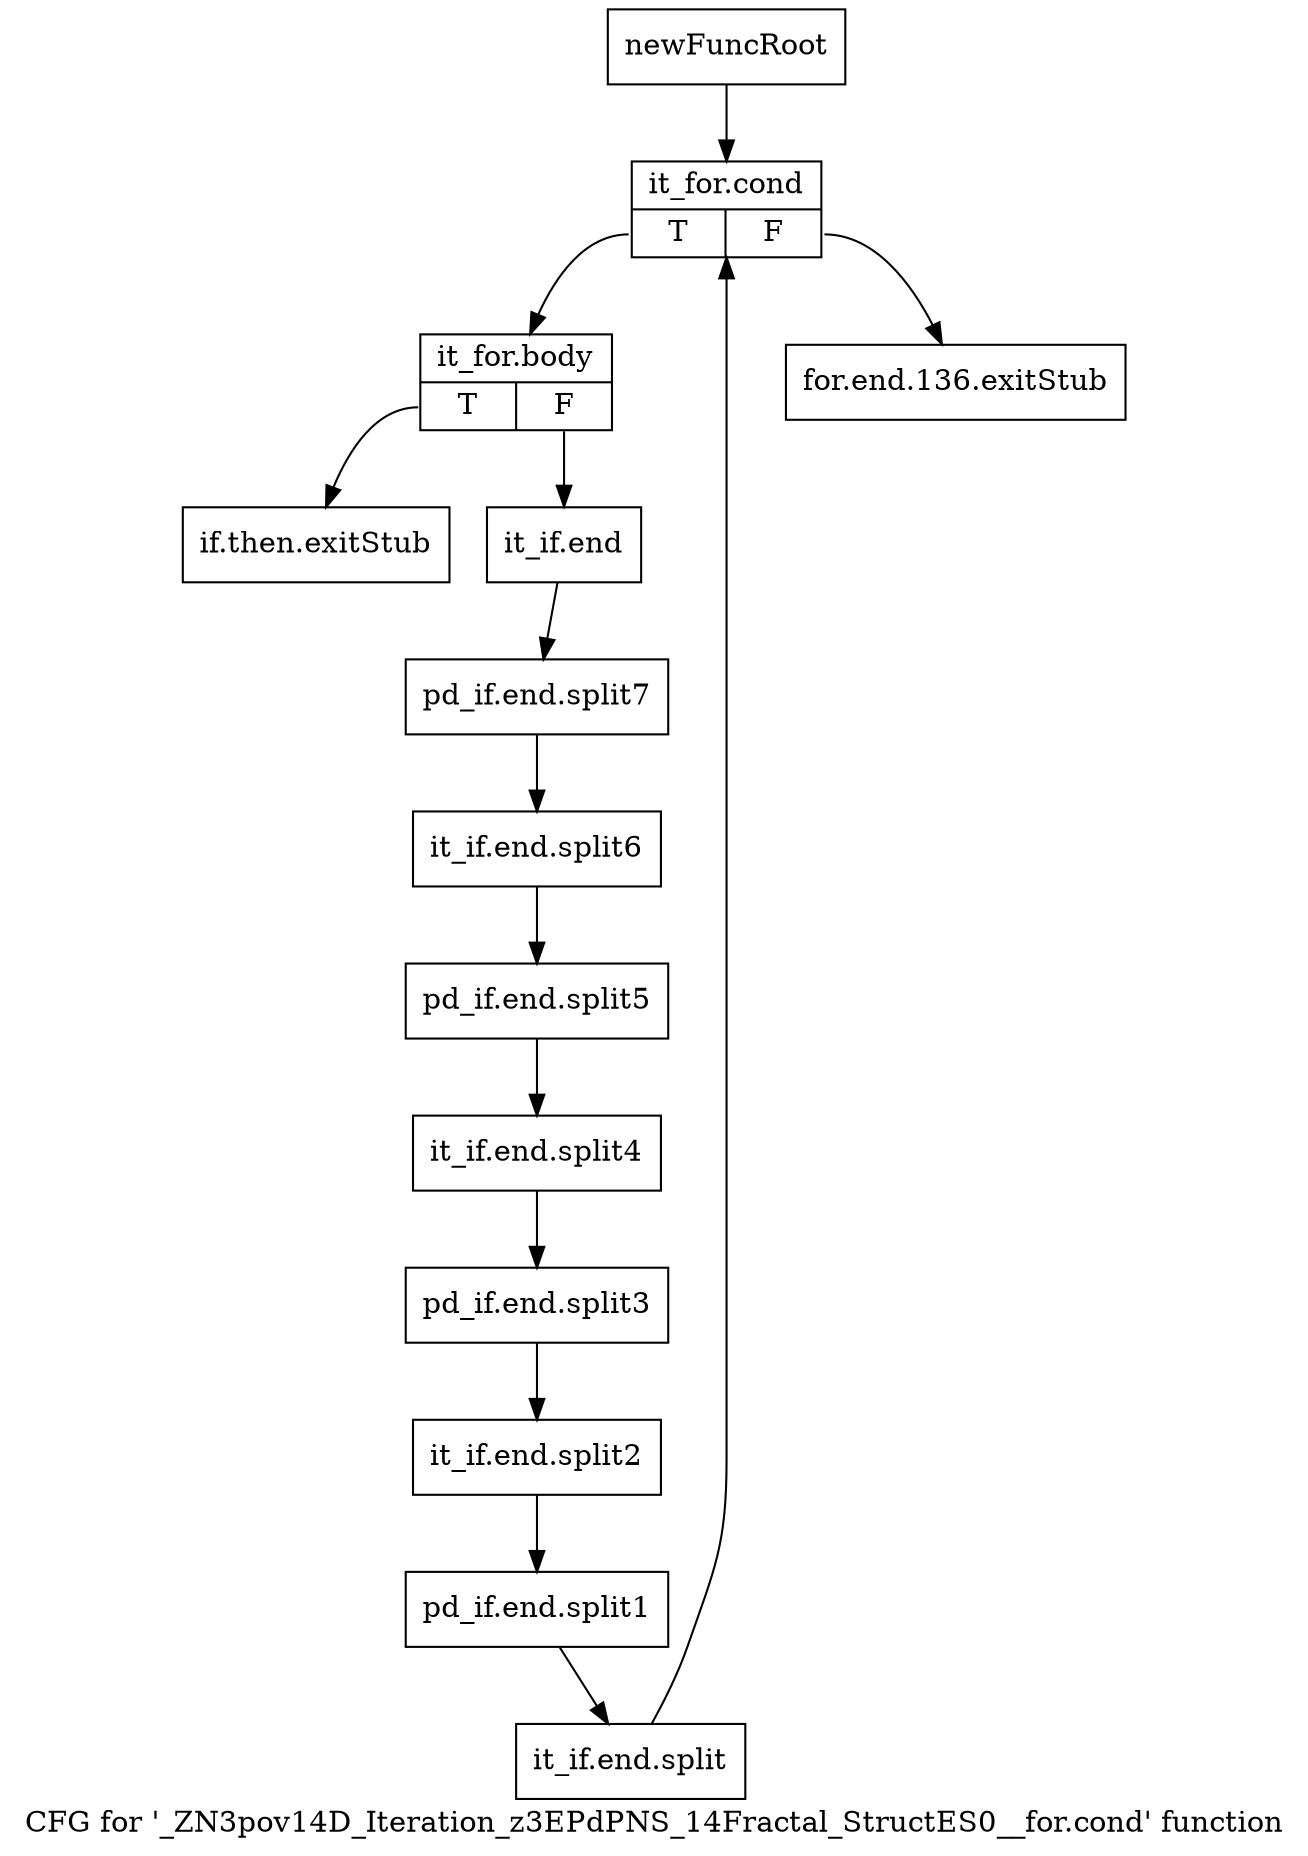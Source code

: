 digraph "CFG for '_ZN3pov14D_Iteration_z3EPdPNS_14Fractal_StructES0__for.cond' function" {
	label="CFG for '_ZN3pov14D_Iteration_z3EPdPNS_14Fractal_StructES0__for.cond' function";

	Node0x2b6dc60 [shape=record,label="{newFuncRoot}"];
	Node0x2b6dc60 -> Node0x2b6dd50;
	Node0x2b6dcb0 [shape=record,label="{for.end.136.exitStub}"];
	Node0x2b6dd00 [shape=record,label="{if.then.exitStub}"];
	Node0x2b6dd50 [shape=record,label="{it_for.cond|{<s0>T|<s1>F}}"];
	Node0x2b6dd50:s0 -> Node0x2b6dda0;
	Node0x2b6dd50:s1 -> Node0x2b6dcb0;
	Node0x2b6dda0 [shape=record,label="{it_for.body|{<s0>T|<s1>F}}"];
	Node0x2b6dda0:s0 -> Node0x2b6dd00;
	Node0x2b6dda0:s1 -> Node0x2b6ddf0;
	Node0x2b6ddf0 [shape=record,label="{it_if.end}"];
	Node0x2b6ddf0 -> Node0x39b39b0;
	Node0x39b39b0 [shape=record,label="{pd_if.end.split7}"];
	Node0x39b39b0 -> Node0x399e600;
	Node0x399e600 [shape=record,label="{it_if.end.split6}"];
	Node0x399e600 -> Node0x38561f0;
	Node0x38561f0 [shape=record,label="{pd_if.end.split5}"];
	Node0x38561f0 -> Node0x38d4990;
	Node0x38d4990 [shape=record,label="{it_if.end.split4}"];
	Node0x38d4990 -> Node0x399d7f0;
	Node0x399d7f0 [shape=record,label="{pd_if.end.split3}"];
	Node0x399d7f0 -> Node0x3904aa0;
	Node0x3904aa0 [shape=record,label="{it_if.end.split2}"];
	Node0x3904aa0 -> Node0x39b36e0;
	Node0x39b36e0 [shape=record,label="{pd_if.end.split1}"];
	Node0x39b36e0 -> Node0x2b5c700;
	Node0x2b5c700 [shape=record,label="{it_if.end.split}"];
	Node0x2b5c700 -> Node0x2b6dd50;
}
